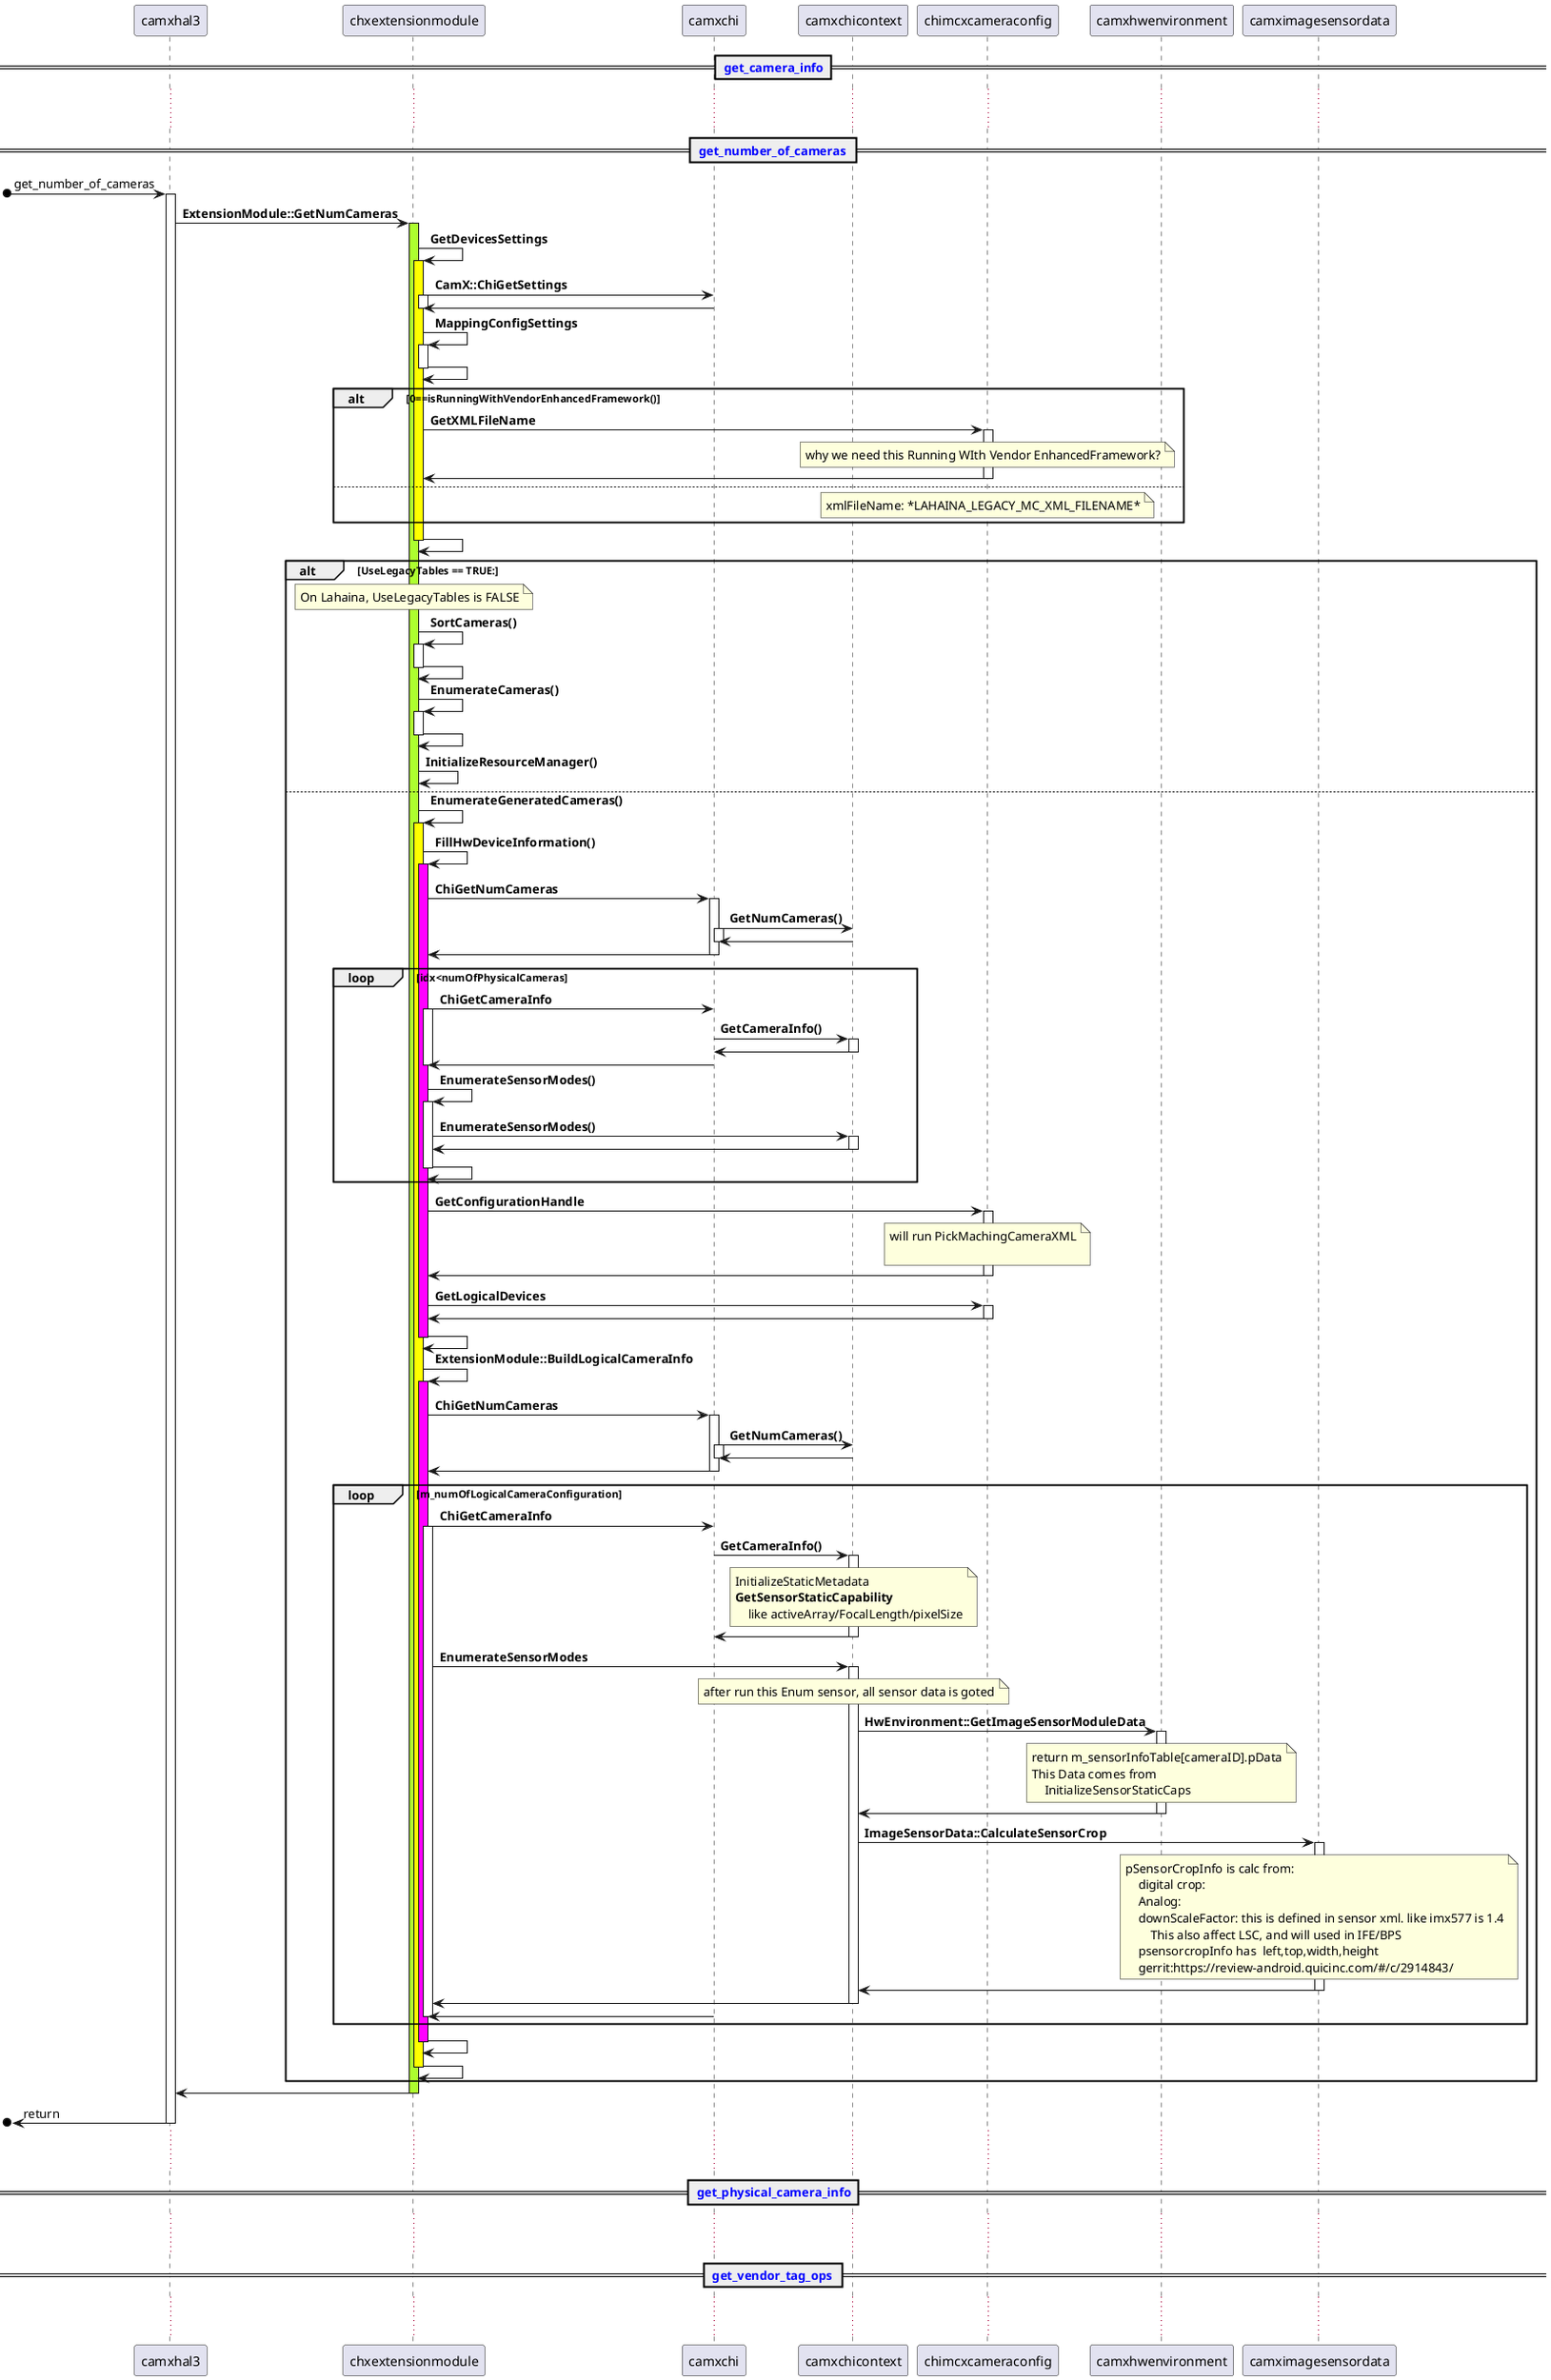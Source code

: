 /'派生，继承：<|--'/
/'组合：*-- ， 将会管理对象的生命周期'/
/'聚合：o--, 特指不管理对象的生命周期，但存在关联'/
/'
title <size:18>camx awb overview</size>\n     Lin Jin

collections ThreadUsers

<color:red><size:16>****</size></color>

<color:blue><size:15></size></color>

package <color:blue><size:15>**AWBDecisionAggregator** {
}

== <color:blue> CAWBMain::Configure </color>==

participant XXX

box "Factory"
participant camxcawbfactory as awb_factory
end box



<color:red>TODO: this need check further</color>


Useful color:
1. Red
Red Crimson DeepPink LightPink Salmon HotPink

2. Blue
MediumBlue Blue DodgerBlue DeepSkyBlue Cyan LightSkyBlue SlateBlue SkyBlue

3. Green
Chartreuse Green GreenYellow LawnGreen Lime LightGreen SpingGreen

4. Yellow
Yellow Gold LightGoldenRodYellow Orange LemonChiffon

5. Violet
DarkMagenta BlueViolet DardViolet Magenta Fuchsia Purple

6. 


class Dummy {
 -field1                     -------private
 #field2                     -------protected
 ~method1()                  -------package private
 +method2()                  -------public
}
'/

@startuml
participant camxhal3
participant chxextensionmodule
participant camxchi
participant camxchicontext
participant chimcxcameraconfig
participant camxhwenvironment
participant camximagesensordata
== <color:blue> get_camera_info</color>==
... ...
== <color:blue> get_number_of_cameras </color>==
[o->camxhal3: get_number_of_cameras
activate camxhal3
    camxhal3->chxextensionmodule: **ExtensionModule::GetNumCameras**
    activate chxextensionmodule #GreenYellow
        chxextensionmodule->chxextensionmodule: **GetDevicesSettings**
        activate chxextensionmodule  #Yellow
            chxextensionmodule->camxchi: **CamX::ChiGetSettings**
            activate chxextensionmodule
            camxchi->chxextensionmodule:
            deactivate chxextensionmodule

            chxextensionmodule->chxextensionmodule: **MappingConfigSettings**
            activate chxextensionmodule
            chxextensionmodule->chxextensionmodule:
            deactivate

            alt **0==isRunningWithVendorEnhancedFramework()**
                chxextensionmodule->chimcxcameraconfig: **GetXMLFileName**
                activate chimcxcameraconfig
                note over chimcxcameraconfig
                    why we need this Running WIth Vendor EnhancedFramework?
                end note
                chimcxcameraconfig->chxextensionmodule:
                deactivate chimcxcameraconfig
            else
                note over chimcxcameraconfig
                    xmlFileName: *LAHAINA_LEGACY_MC_XML_FILENAME*
                end note
            end
        chxextensionmodule->chxextensionmodule:
        deactivate chxextensionmodule
        alt UseLegacyTables == TRUE:
            note over chxextensionmodule
                On Lahaina, UseLegacyTables is FALSE
            end note
            chxextensionmodule->chxextensionmodule: **SortCameras()**
            activate chxextensionmodule
            chxextensionmodule->chxextensionmodule:
            deactivate chxextensionmodule

            chxextensionmodule->chxextensionmodule: **EnumerateCameras()**
            activate chxextensionmodule
            chxextensionmodule->chxextensionmodule:
            deactivate chxextensionmodule

            chxextensionmodule->chxextensionmodule: **InitializeResourceManager()**
        else
            chxextensionmodule->chxextensionmodule: **EnumerateGeneratedCameras()**
            activate  chxextensionmodule  #Yellow
                chxextensionmodule->chxextensionmodule: **FillHwDeviceInformation()**
                activate chxextensionmodule #Magenta
                    chxextensionmodule->camxchi: **ChiGetNumCameras**
                    activate camxchi
                        camxchi->camxchicontext: **GetNumCameras()**
                        activate camxchi
                        camxchicontext->camxchi:
                        deactivate camxchi
                    camxchi->chxextensionmodule:
                    deactivate camxchi

                    loop idx<numOfPhysicalCameras
                        chxextensionmodule->camxchi: **ChiGetCameraInfo**
                        activate chxextensionmodule
                            camxchi->camxchicontext: **GetCameraInfo()**
                            activate camxchicontext
                            camxchicontext->camxchi:
                            deactivate camxchicontext
                        camxchi->chxextensionmodule:
                        deactivate chxextensionmodule

                        chxextensionmodule->chxextensionmodule: **EnumerateSensorModes()**
                        activate chxextensionmodule
                            chxextensionmodule->camxchicontext: **EnumerateSensorModes()**
                            activate camxchicontext
                            camxchicontext->chxextensionmodule:
                            deactivate camxchicontext
                        chxextensionmodule->chxextensionmodule:
                        deactivate chxextensionmodule
                    end loop

                    chxextensionmodule->chimcxcameraconfig: **GetConfigurationHandle**
                    activate chimcxcameraconfig
                    note over chimcxcameraconfig
                        will run PickMachingCameraXML

                    end note
                    chimcxcameraconfig->chxextensionmodule:
                    deactivate chimcxcameraconfig

                    chxextensionmodule->chimcxcameraconfig: **GetLogicalDevices**
                    activate chimcxcameraconfig
                    chimcxcameraconfig->chxextensionmodule:
                    deactivate chimcxcameraconfig
                chxextensionmodule->chxextensionmodule:
                deactivate chxextensionmodule

                chxextensionmodule->chxextensionmodule: **ExtensionModule::BuildLogicalCameraInfo**
                activate chxextensionmodule #Magenta
                    chxextensionmodule->camxchi: **ChiGetNumCameras**
                    activate camxchi
                        camxchi->camxchicontext: **GetNumCameras()**
                        activate camxchi
                        camxchicontext->camxchi:
                        deactivate camxchi
                    camxchi->chxextensionmodule:
                    deactivate camxchi
                    loop m_numOfLogicalCameraConfiguration
                        chxextensionmodule->camxchi: **ChiGetCameraInfo**
                        activate chxextensionmodule
                            camxchi->camxchicontext: **GetCameraInfo()**
                            activate camxchicontext
                                note over camxchicontext
                                    InitializeStaticMetadata
                                    **GetSensorStaticCapability**
                                        like activeArray/FocalLength/pixelSize
                                end note
                            camxchicontext->camxchi:
                            deactivate camxchicontext

                            chxextensionmodule->camxchicontext:**EnumerateSensorModes**
                            activate camxchicontext
                                note over camxchicontext
                                    after run this Enum sensor, all sensor data is goted
                                end note
                                camxchicontext->camxhwenvironment: **HwEnvironment::GetImageSensorModuleData** 
                                activate camxhwenvironment
                                    note over camxhwenvironment
                                        return m_sensorInfoTable[cameraID].pData
                                        This Data comes from
                                            InitializeSensorStaticCaps
                                    end note
                                camxhwenvironment->camxchicontext:
                                deactivate camxhwenvironment

                                camxchicontext->camximagesensordata: **ImageSensorData::CalculateSensorCrop**
                                activate camximagesensordata
                                    note over camximagesensordata
                                        pSensorCropInfo is calc from:
                                            digital crop: 
                                            Analog:
                                            downScaleFactor: this is defined in sensor xml. like imx577 is 1.4
                                                This also affect LSC, and will used in IFE/BPS
                                            psensorcropInfo has  left,top,width,height
                                            gerrit:https://review-android.quicinc.com/#/c/2914843/
                                    end note
                                camximagesensordata->camxchicontext:
                                deactivate camximagesensordata
                            camxchicontext->chxextensionmodule:
                            deactivate camxchicontext
                        camxchi->chxextensionmodule:
                        deactivate chxextensionmodule
                    end loop
                chxextensionmodule->chxextensionmodule:
                deactivate chxextensionmodule

            chxextensionmodule->chxextensionmodule:
            deactivate chxextensionmodule
        end
    chxextensionmodule->camxhal3:
    deactivate chxextensionmodule
[o<-camxhal3: return
deactivate camxhal3
... ...
== <color:blue> get_physical_camera_info</color>==
... ...
== <color:blue> get_vendor_tag_ops </color>==
... ...



@enduml
